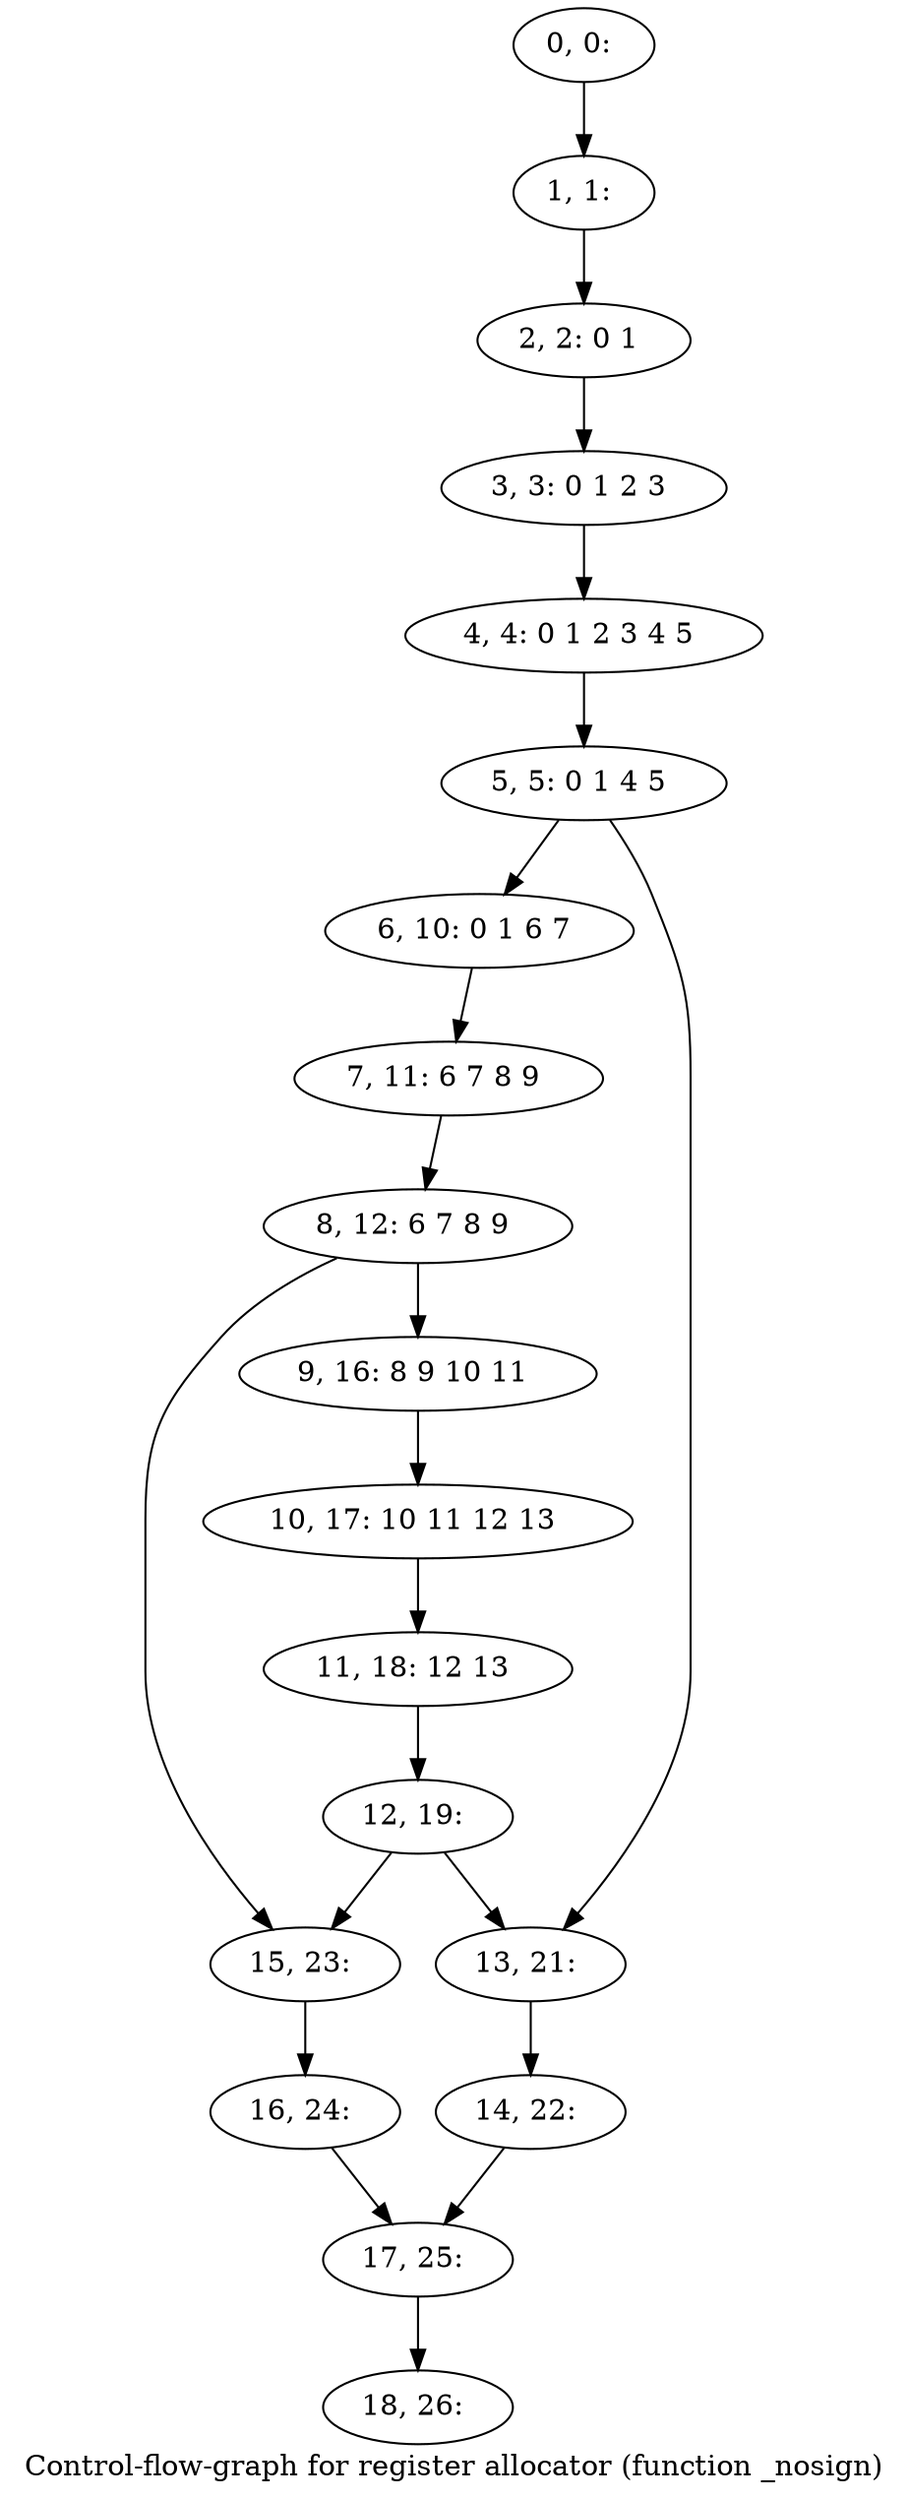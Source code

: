 digraph G {
graph [label="Control-flow-graph for register allocator (function _nosign)"]
0[label="0, 0: "];
1[label="1, 1: "];
2[label="2, 2: 0 1 "];
3[label="3, 3: 0 1 2 3 "];
4[label="4, 4: 0 1 2 3 4 5 "];
5[label="5, 5: 0 1 4 5 "];
6[label="6, 10: 0 1 6 7 "];
7[label="7, 11: 6 7 8 9 "];
8[label="8, 12: 6 7 8 9 "];
9[label="9, 16: 8 9 10 11 "];
10[label="10, 17: 10 11 12 13 "];
11[label="11, 18: 12 13 "];
12[label="12, 19: "];
13[label="13, 21: "];
14[label="14, 22: "];
15[label="15, 23: "];
16[label="16, 24: "];
17[label="17, 25: "];
18[label="18, 26: "];
0->1 ;
1->2 ;
2->3 ;
3->4 ;
4->5 ;
5->6 ;
5->13 ;
6->7 ;
7->8 ;
8->9 ;
8->15 ;
9->10 ;
10->11 ;
11->12 ;
12->13 ;
12->15 ;
13->14 ;
14->17 ;
15->16 ;
16->17 ;
17->18 ;
}
